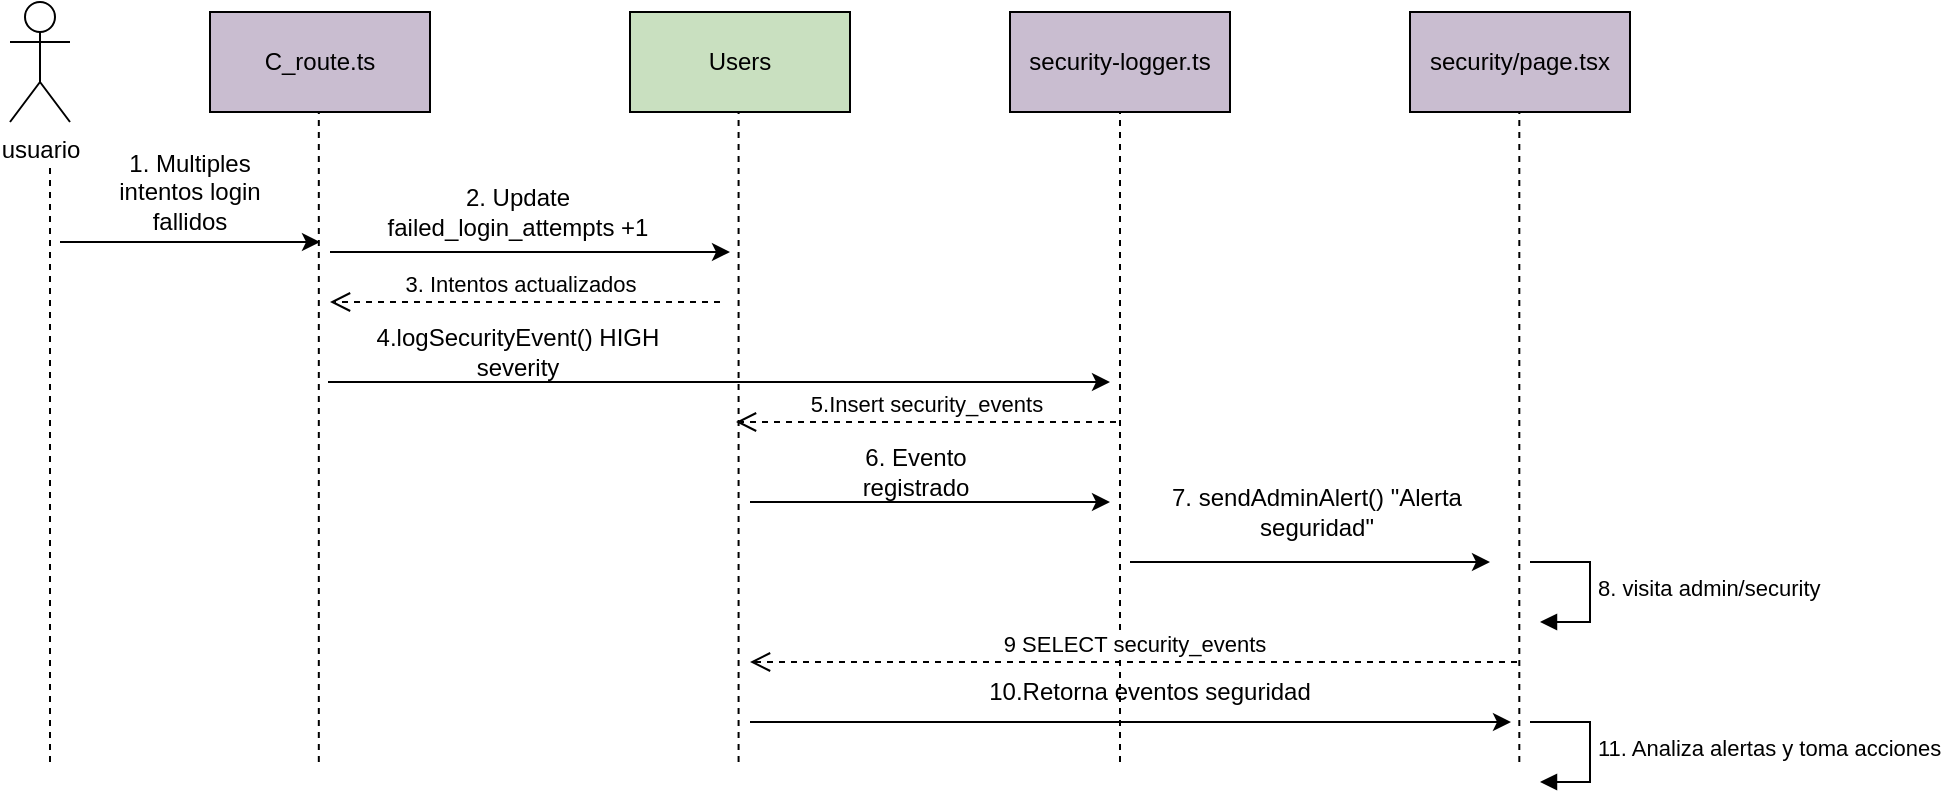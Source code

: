 <mxfile version="28.2.5">
  <diagram name="Página-1" id="eC3P_L-lj1VCmn-JV5OG">
    <mxGraphModel dx="1127" dy="1200" grid="1" gridSize="10" guides="1" tooltips="1" connect="1" arrows="1" fold="1" page="1" pageScale="1" pageWidth="827" pageHeight="1169" math="0" shadow="0">
      <root>
        <mxCell id="0" />
        <mxCell id="1" parent="0" />
        <mxCell id="wrdZNbvJKTnP5NnuVsGi-5" value="usuario" style="shape=umlActor;verticalLabelPosition=bottom;verticalAlign=top;html=1;labelPosition=center;align=center;" parent="1" vertex="1">
          <mxGeometry x="10" y="180" width="30" height="60" as="geometry" />
        </mxCell>
        <mxCell id="wrdZNbvJKTnP5NnuVsGi-7" value="security/page.tsx" style="html=1;whiteSpace=wrap;fillColor=#C9BDD0;" parent="1" vertex="1">
          <mxGeometry x="710" y="185" width="110" height="50" as="geometry" />
        </mxCell>
        <mxCell id="wrdZNbvJKTnP5NnuVsGi-8" value="security-logger.ts" style="html=1;whiteSpace=wrap;fillColor=#C9BDD0;" parent="1" vertex="1">
          <mxGeometry x="510" y="185" width="110" height="50" as="geometry" />
        </mxCell>
        <mxCell id="wrdZNbvJKTnP5NnuVsGi-10" value="" style="endArrow=none;dashed=1;html=1;rounded=0;" parent="1" edge="1">
          <mxGeometry width="50" height="50" relative="1" as="geometry">
            <mxPoint x="30" y="560" as="sourcePoint" />
            <mxPoint x="30" y="260" as="targetPoint" />
          </mxGeometry>
        </mxCell>
        <mxCell id="wrdZNbvJKTnP5NnuVsGi-11" value="" style="endArrow=none;dashed=1;html=1;rounded=0;entryX=0.5;entryY=1;entryDx=0;entryDy=0;" parent="1" edge="1">
          <mxGeometry width="50" height="50" relative="1" as="geometry">
            <mxPoint x="164.41" y="560" as="sourcePoint" />
            <mxPoint x="164.41" y="235" as="targetPoint" />
          </mxGeometry>
        </mxCell>
        <mxCell id="wrdZNbvJKTnP5NnuVsGi-12" value="" style="endArrow=classic;html=1;rounded=0;" parent="1" edge="1">
          <mxGeometry width="50" height="50" relative="1" as="geometry">
            <mxPoint x="35" y="300" as="sourcePoint" />
            <mxPoint x="165" y="300" as="targetPoint" />
          </mxGeometry>
        </mxCell>
        <mxCell id="wrdZNbvJKTnP5NnuVsGi-13" value="1. Multiples intentos login fallidos" style="text;html=1;align=center;verticalAlign=middle;whiteSpace=wrap;rounded=0;" parent="1" vertex="1">
          <mxGeometry x="50" y="260" width="100" height="30" as="geometry" />
        </mxCell>
        <mxCell id="wrdZNbvJKTnP5NnuVsGi-15" value="" style="endArrow=none;dashed=1;html=1;rounded=0;entryX=0.5;entryY=1;entryDx=0;entryDy=0;" parent="1" target="wrdZNbvJKTnP5NnuVsGi-8" edge="1">
          <mxGeometry width="50" height="50" relative="1" as="geometry">
            <mxPoint x="565" y="560" as="sourcePoint" />
            <mxPoint x="400" y="320" as="targetPoint" />
            <Array as="points">
              <mxPoint x="565" y="310" />
            </Array>
          </mxGeometry>
        </mxCell>
        <mxCell id="wrdZNbvJKTnP5NnuVsGi-16" value="" style="endArrow=classic;html=1;rounded=0;" parent="1" edge="1">
          <mxGeometry width="50" height="50" relative="1" as="geometry">
            <mxPoint x="170" y="305" as="sourcePoint" />
            <mxPoint x="370" y="305" as="targetPoint" />
          </mxGeometry>
        </mxCell>
        <mxCell id="wrdZNbvJKTnP5NnuVsGi-17" value="2. Update failed_login_attempts +1" style="text;html=1;align=center;verticalAlign=middle;whiteSpace=wrap;rounded=0;" parent="1" vertex="1">
          <mxGeometry x="186" y="270" width="156" height="30" as="geometry" />
        </mxCell>
        <mxCell id="wrdZNbvJKTnP5NnuVsGi-34" value="Users" style="html=1;whiteSpace=wrap;fillColor=#C9E0C0;" parent="1" vertex="1">
          <mxGeometry x="320" y="185" width="110" height="50" as="geometry" />
        </mxCell>
        <mxCell id="wrdZNbvJKTnP5NnuVsGi-35" value="" style="endArrow=none;dashed=1;html=1;rounded=0;entryX=0.5;entryY=1;entryDx=0;entryDy=0;" parent="1" edge="1">
          <mxGeometry width="50" height="50" relative="1" as="geometry">
            <mxPoint x="764.66" y="560" as="sourcePoint" />
            <mxPoint x="764.66" y="235" as="targetPoint" />
          </mxGeometry>
        </mxCell>
        <mxCell id="qzo6UomTfs3uiJRXyVif-5" value="3. Intentos actualizados" style="html=1;verticalAlign=bottom;endArrow=open;dashed=1;endSize=8;curved=0;rounded=0;" edge="1" parent="1">
          <mxGeometry x="0.027" relative="1" as="geometry">
            <mxPoint x="365" y="330.0" as="sourcePoint" />
            <mxPoint x="170" y="330.0" as="targetPoint" />
            <mxPoint as="offset" />
          </mxGeometry>
        </mxCell>
        <mxCell id="qzo6UomTfs3uiJRXyVif-8" value="5.Insert security_events" style="html=1;verticalAlign=bottom;endArrow=open;dashed=1;endSize=8;curved=0;rounded=0;" edge="1" parent="1">
          <mxGeometry relative="1" as="geometry">
            <mxPoint x="563" y="390" as="sourcePoint" />
            <mxPoint x="373" y="390" as="targetPoint" />
          </mxGeometry>
        </mxCell>
        <mxCell id="qzo6UomTfs3uiJRXyVif-16" value="C_route.ts" style="html=1;whiteSpace=wrap;fillColor=#C9BDD0;" vertex="1" parent="1">
          <mxGeometry x="110" y="185" width="110" height="50" as="geometry" />
        </mxCell>
        <mxCell id="qzo6UomTfs3uiJRXyVif-17" value="" style="endArrow=none;dashed=1;html=1;rounded=0;entryX=0.5;entryY=1;entryDx=0;entryDy=0;" edge="1" parent="1">
          <mxGeometry width="50" height="50" relative="1" as="geometry">
            <mxPoint x="374.29" y="560" as="sourcePoint" />
            <mxPoint x="374.29" y="235" as="targetPoint" />
          </mxGeometry>
        </mxCell>
        <mxCell id="qzo6UomTfs3uiJRXyVif-18" value="4.logSecurityEvent() HIGH severity" style="text;html=1;align=center;verticalAlign=middle;whiteSpace=wrap;rounded=0;" vertex="1" parent="1">
          <mxGeometry x="186" y="340" width="156" height="30" as="geometry" />
        </mxCell>
        <mxCell id="qzo6UomTfs3uiJRXyVif-19" value="" style="endArrow=classic;html=1;rounded=0;" edge="1" parent="1">
          <mxGeometry width="50" height="50" relative="1" as="geometry">
            <mxPoint x="169" y="370" as="sourcePoint" />
            <mxPoint x="560" y="370" as="targetPoint" />
          </mxGeometry>
        </mxCell>
        <mxCell id="qzo6UomTfs3uiJRXyVif-20" value="" style="endArrow=classic;html=1;rounded=0;" edge="1" parent="1">
          <mxGeometry width="50" height="50" relative="1" as="geometry">
            <mxPoint x="380" y="430" as="sourcePoint" />
            <mxPoint x="560" y="430" as="targetPoint" />
          </mxGeometry>
        </mxCell>
        <mxCell id="qzo6UomTfs3uiJRXyVif-21" value="6. Evento registrado" style="text;html=1;align=center;verticalAlign=middle;whiteSpace=wrap;rounded=0;" vertex="1" parent="1">
          <mxGeometry x="413" y="400" width="100" height="30" as="geometry" />
        </mxCell>
        <mxCell id="qzo6UomTfs3uiJRXyVif-22" value="" style="endArrow=classic;html=1;rounded=0;" edge="1" parent="1">
          <mxGeometry width="50" height="50" relative="1" as="geometry">
            <mxPoint x="570" y="460" as="sourcePoint" />
            <mxPoint x="750" y="460" as="targetPoint" />
          </mxGeometry>
        </mxCell>
        <mxCell id="qzo6UomTfs3uiJRXyVif-23" value="7. sendAdminAlert() &quot;Alerta seguridad&quot;" style="text;html=1;align=center;verticalAlign=middle;whiteSpace=wrap;rounded=0;" vertex="1" parent="1">
          <mxGeometry x="590" y="420" width="147" height="30" as="geometry" />
        </mxCell>
        <mxCell id="qzo6UomTfs3uiJRXyVif-25" value="8. visita admin/security" style="html=1;align=left;spacingLeft=2;endArrow=block;rounded=0;edgeStyle=orthogonalEdgeStyle;curved=0;rounded=0;" edge="1" parent="1">
          <mxGeometry relative="1" as="geometry">
            <mxPoint x="770" y="460" as="sourcePoint" />
            <Array as="points">
              <mxPoint x="800" y="490" />
            </Array>
            <mxPoint x="775" y="490" as="targetPoint" />
          </mxGeometry>
        </mxCell>
        <mxCell id="qzo6UomTfs3uiJRXyVif-26" value="9 SELECT security_events" style="html=1;verticalAlign=bottom;endArrow=open;dashed=1;endSize=8;curved=0;rounded=0;" edge="1" parent="1">
          <mxGeometry relative="1" as="geometry">
            <mxPoint x="763.5" y="510" as="sourcePoint" />
            <mxPoint x="380" y="510" as="targetPoint" />
          </mxGeometry>
        </mxCell>
        <mxCell id="qzo6UomTfs3uiJRXyVif-27" value="10.Retorna eventos seguridad" style="text;html=1;align=center;verticalAlign=middle;whiteSpace=wrap;rounded=0;" vertex="1" parent="1">
          <mxGeometry x="460" y="510" width="240" height="30" as="geometry" />
        </mxCell>
        <mxCell id="qzo6UomTfs3uiJRXyVif-28" value="" style="endArrow=classic;html=1;rounded=0;" edge="1" parent="1">
          <mxGeometry width="50" height="50" relative="1" as="geometry">
            <mxPoint x="380" y="540" as="sourcePoint" />
            <mxPoint x="760.5" y="540" as="targetPoint" />
          </mxGeometry>
        </mxCell>
        <mxCell id="qzo6UomTfs3uiJRXyVif-29" value="11. Analiza alertas y toma acciones" style="html=1;align=left;spacingLeft=2;endArrow=block;rounded=0;edgeStyle=orthogonalEdgeStyle;curved=0;rounded=0;" edge="1" parent="1">
          <mxGeometry relative="1" as="geometry">
            <mxPoint x="770" y="540" as="sourcePoint" />
            <Array as="points">
              <mxPoint x="800" y="570" />
            </Array>
            <mxPoint x="775" y="570" as="targetPoint" />
          </mxGeometry>
        </mxCell>
      </root>
    </mxGraphModel>
  </diagram>
</mxfile>
